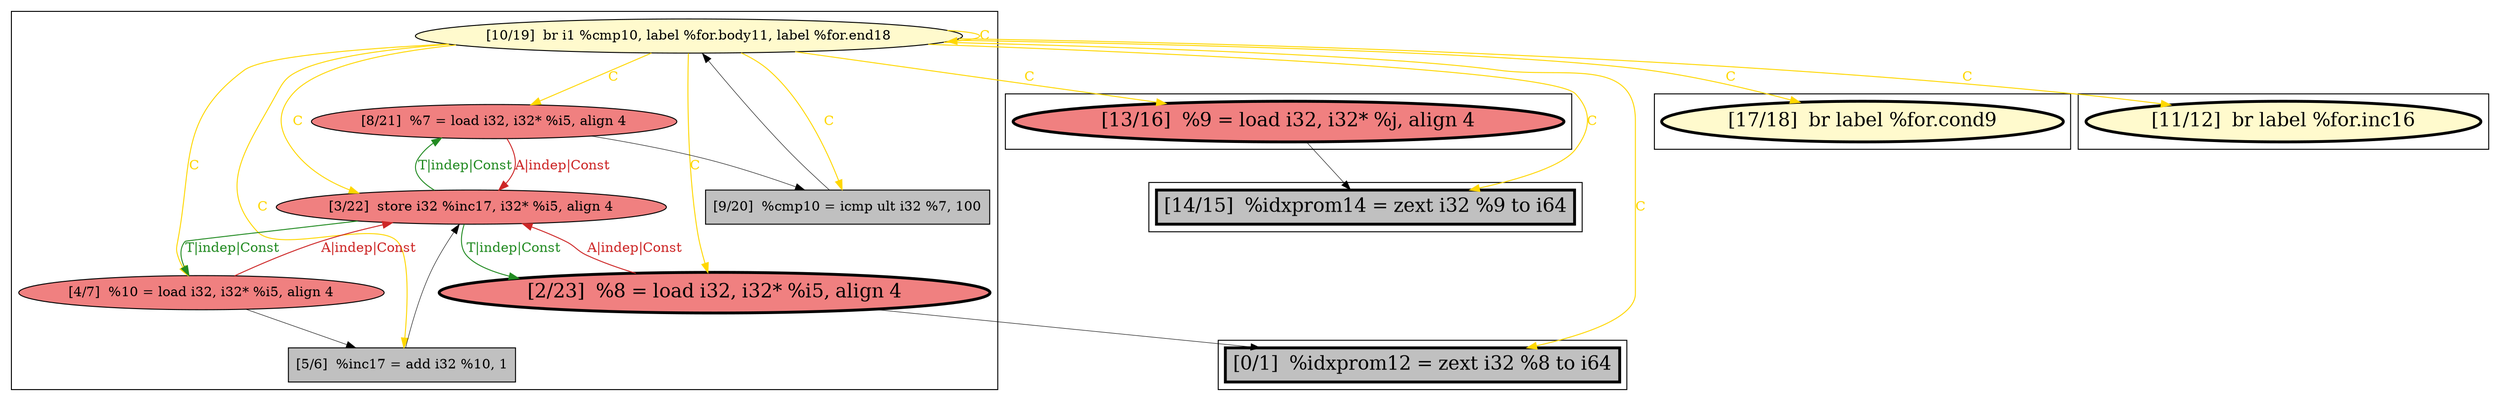 
digraph G {



node1365->node1359 [style=solid,color=gold,label="C",penwidth=1.0,fontcolor=gold ]
node1365->node1365 [style=solid,color=gold,label="C",penwidth=1.0,fontcolor=gold ]
node1365->node1357 [style=solid,color=gold,label="C",penwidth=1.0,fontcolor=gold ]
node1360->node1364 [style=solid,color=forestgreen,label="T|indep|Const",penwidth=1.0,fontcolor=forestgreen ]
node1365->node1356 [style=solid,color=gold,label="C",penwidth=1.0,fontcolor=gold ]
node1365->node1364 [style=solid,color=gold,label="C",penwidth=1.0,fontcolor=gold ]
node1365->node1360 [style=solid,color=gold,label="C",penwidth=1.0,fontcolor=gold ]
node1365->node1358 [style=solid,color=gold,label="C",penwidth=1.0,fontcolor=gold ]
node1365->node1366 [style=solid,color=gold,label="C",penwidth=1.0,fontcolor=gold ]
node1360->node1359 [style=solid,color=forestgreen,label="T|indep|Const",penwidth=1.0,fontcolor=forestgreen ]
node1365->node1355 [style=solid,color=gold,label="C",penwidth=1.0,fontcolor=gold ]
node1362->node1360 [style=solid,color=black,label="",penwidth=0.5,fontcolor=black ]
node1365->node1362 [style=solid,color=gold,label="C",penwidth=1.0,fontcolor=gold ]
node1361->node1360 [style=solid,color=firebrick3,label="A|indep|Const",penwidth=1.0,fontcolor=firebrick3 ]
node1364->node1362 [style=solid,color=black,label="",penwidth=0.5,fontcolor=black ]
node1361->node1358 [style=solid,color=black,label="",penwidth=0.5,fontcolor=black ]
node1359->node1360 [style=solid,color=firebrick3,label="A|indep|Const",penwidth=1.0,fontcolor=firebrick3 ]
node1360->node1361 [style=solid,color=forestgreen,label="T|indep|Const",penwidth=1.0,fontcolor=forestgreen ]
node1357->node1356 [style=solid,color=black,label="",penwidth=0.5,fontcolor=black ]
node1365->node1361 [style=solid,color=gold,label="C",penwidth=1.0,fontcolor=gold ]
node1365->node1363 [style=solid,color=gold,label="C",penwidth=1.0,fontcolor=gold ]
node1363->node1365 [style=solid,color=black,label="",penwidth=0.5,fontcolor=black ]
node1359->node1363 [style=solid,color=black,label="",penwidth=0.5,fontcolor=black ]
node1364->node1360 [style=solid,color=firebrick3,label="A|indep|Const",penwidth=1.0,fontcolor=firebrick3 ]


subgraph cluster4 {


node1365 [fillcolor=lemonchiffon,label="[10/19]  br i1 %cmp10, label %for.body11, label %for.end18",shape=ellipse,style=filled ]
node1364 [fillcolor=lightcoral,label="[4/7]  %10 = load i32, i32* %i5, align 4",shape=ellipse,style=filled ]
node1359 [fillcolor=lightcoral,label="[8/21]  %7 = load i32, i32* %i5, align 4",shape=ellipse,style=filled ]
node1361 [penwidth=3.0,fontsize=20,fillcolor=lightcoral,label="[2/23]  %8 = load i32, i32* %i5, align 4",shape=ellipse,style=filled ]
node1360 [fillcolor=lightcoral,label="[3/22]  store i32 %inc17, i32* %i5, align 4",shape=ellipse,style=filled ]
node1362 [fillcolor=grey,label="[5/6]  %inc17 = add i32 %10, 1",shape=rectangle,style=filled ]
node1363 [fillcolor=grey,label="[9/20]  %cmp10 = icmp ult i32 %7, 100",shape=rectangle,style=filled ]



}

subgraph cluster3 {


node1358 [penwidth=3.0,fontsize=20,fillcolor=grey,label="[0/1]  %idxprom12 = zext i32 %8 to i64",shape=rectangle,style=filled ]



}

subgraph cluster2 {


node1357 [penwidth=3.0,fontsize=20,fillcolor=lightcoral,label="[13/16]  %9 = load i32, i32* %j, align 4",shape=ellipse,style=filled ]



}

subgraph cluster5 {


node1366 [penwidth=3.0,fontsize=20,fillcolor=lemonchiffon,label="[17/18]  br label %for.cond9",shape=ellipse,style=filled ]



}

subgraph cluster0 {


node1355 [penwidth=3.0,fontsize=20,fillcolor=lemonchiffon,label="[11/12]  br label %for.inc16",shape=ellipse,style=filled ]



}

subgraph cluster1 {


node1356 [penwidth=3.0,fontsize=20,fillcolor=grey,label="[14/15]  %idxprom14 = zext i32 %9 to i64",shape=rectangle,style=filled ]



}

}
